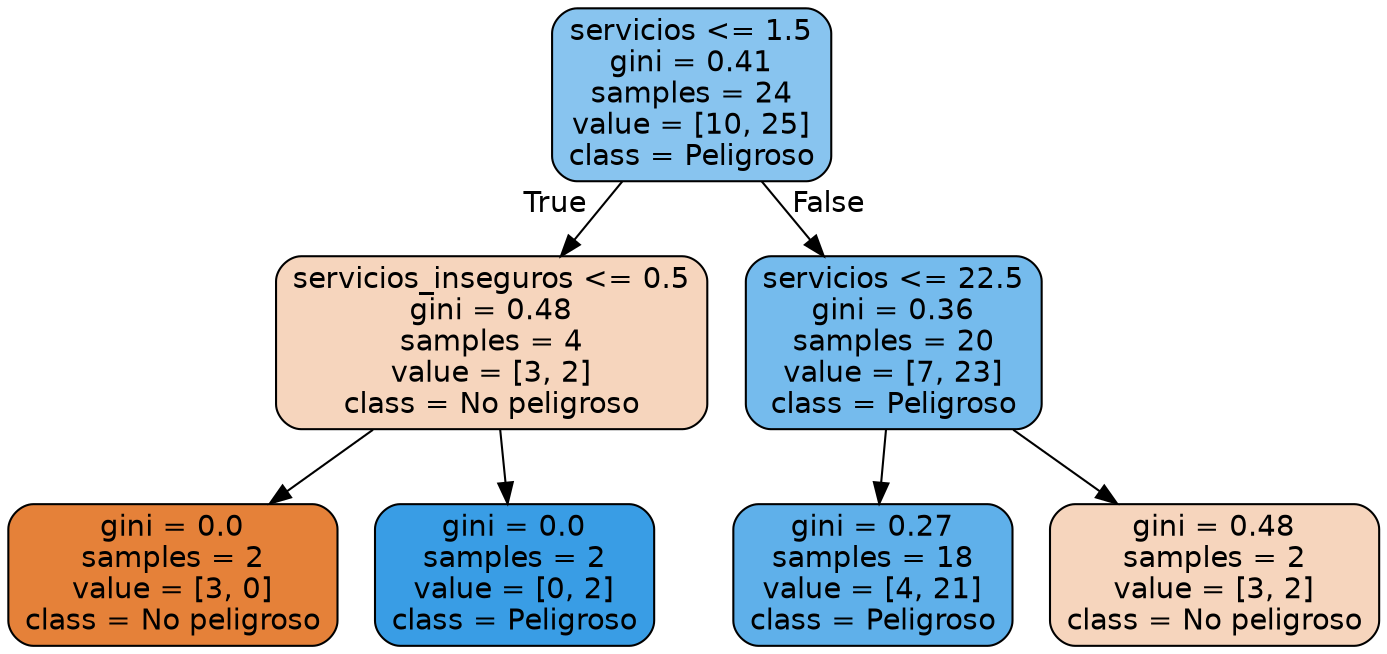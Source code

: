 digraph Tree {
node [shape=box, style="filled, rounded", color="black", fontname="helvetica"] ;
edge [fontname="helvetica"] ;
0 [label="servicios <= 1.5\ngini = 0.41\nsamples = 24\nvalue = [10, 25]\nclass = Peligroso", fillcolor="#88c4ef"] ;
1 [label="servicios_inseguros <= 0.5\ngini = 0.48\nsamples = 4\nvalue = [3, 2]\nclass = No peligroso", fillcolor="#f6d5bd"] ;
0 -> 1 [labeldistance=2.5, labelangle=45, headlabel="True"] ;
2 [label="gini = 0.0\nsamples = 2\nvalue = [3, 0]\nclass = No peligroso", fillcolor="#e58139"] ;
1 -> 2 ;
3 [label="gini = 0.0\nsamples = 2\nvalue = [0, 2]\nclass = Peligroso", fillcolor="#399de5"] ;
1 -> 3 ;
4 [label="servicios <= 22.5\ngini = 0.36\nsamples = 20\nvalue = [7, 23]\nclass = Peligroso", fillcolor="#75bbed"] ;
0 -> 4 [labeldistance=2.5, labelangle=-45, headlabel="False"] ;
5 [label="gini = 0.27\nsamples = 18\nvalue = [4, 21]\nclass = Peligroso", fillcolor="#5fb0ea"] ;
4 -> 5 ;
6 [label="gini = 0.48\nsamples = 2\nvalue = [3, 2]\nclass = No peligroso", fillcolor="#f6d5bd"] ;
4 -> 6 ;
}